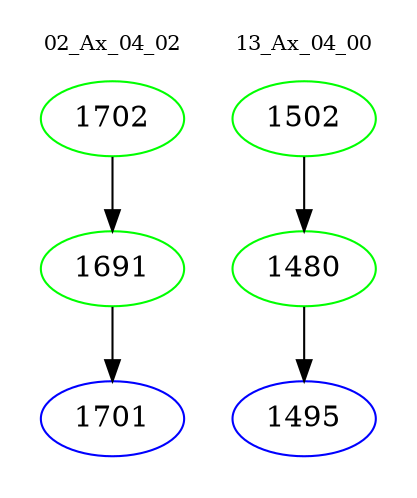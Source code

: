 digraph{
subgraph cluster_0 {
color = white
label = "02_Ax_04_02";
fontsize=10;
T0_1702 [label="1702", color="green"]
T0_1702 -> T0_1691 [color="black"]
T0_1691 [label="1691", color="green"]
T0_1691 -> T0_1701 [color="black"]
T0_1701 [label="1701", color="blue"]
}
subgraph cluster_1 {
color = white
label = "13_Ax_04_00";
fontsize=10;
T1_1502 [label="1502", color="green"]
T1_1502 -> T1_1480 [color="black"]
T1_1480 [label="1480", color="green"]
T1_1480 -> T1_1495 [color="black"]
T1_1495 [label="1495", color="blue"]
}
}
